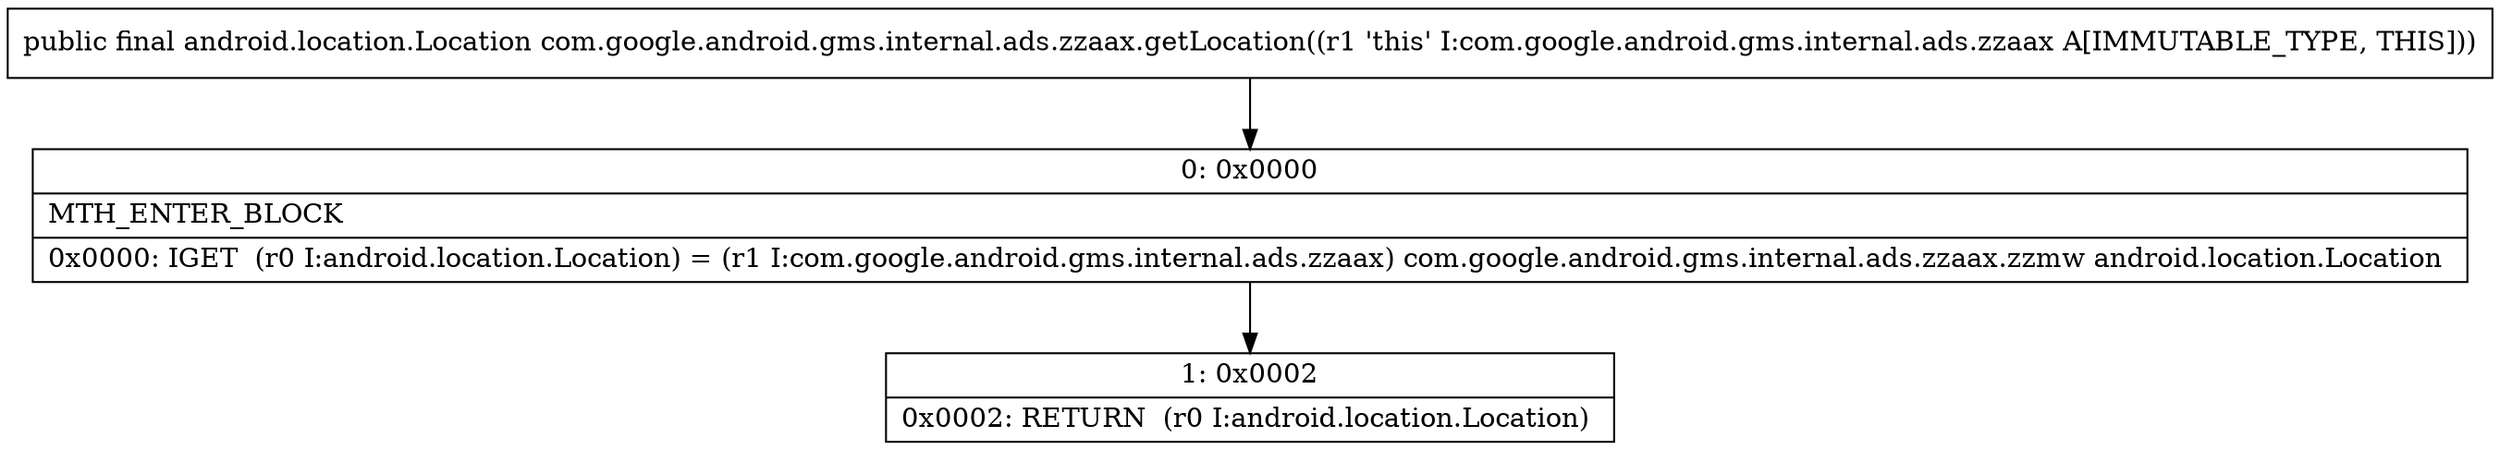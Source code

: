digraph "CFG forcom.google.android.gms.internal.ads.zzaax.getLocation()Landroid\/location\/Location;" {
Node_0 [shape=record,label="{0\:\ 0x0000|MTH_ENTER_BLOCK\l|0x0000: IGET  (r0 I:android.location.Location) = (r1 I:com.google.android.gms.internal.ads.zzaax) com.google.android.gms.internal.ads.zzaax.zzmw android.location.Location \l}"];
Node_1 [shape=record,label="{1\:\ 0x0002|0x0002: RETURN  (r0 I:android.location.Location) \l}"];
MethodNode[shape=record,label="{public final android.location.Location com.google.android.gms.internal.ads.zzaax.getLocation((r1 'this' I:com.google.android.gms.internal.ads.zzaax A[IMMUTABLE_TYPE, THIS])) }"];
MethodNode -> Node_0;
Node_0 -> Node_1;
}

